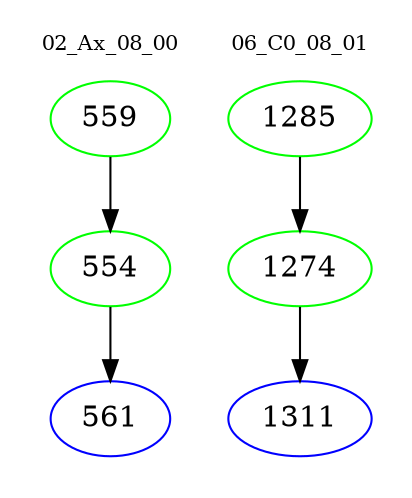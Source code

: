 digraph{
subgraph cluster_0 {
color = white
label = "02_Ax_08_00";
fontsize=10;
T0_559 [label="559", color="green"]
T0_559 -> T0_554 [color="black"]
T0_554 [label="554", color="green"]
T0_554 -> T0_561 [color="black"]
T0_561 [label="561", color="blue"]
}
subgraph cluster_1 {
color = white
label = "06_C0_08_01";
fontsize=10;
T1_1285 [label="1285", color="green"]
T1_1285 -> T1_1274 [color="black"]
T1_1274 [label="1274", color="green"]
T1_1274 -> T1_1311 [color="black"]
T1_1311 [label="1311", color="blue"]
}
}
